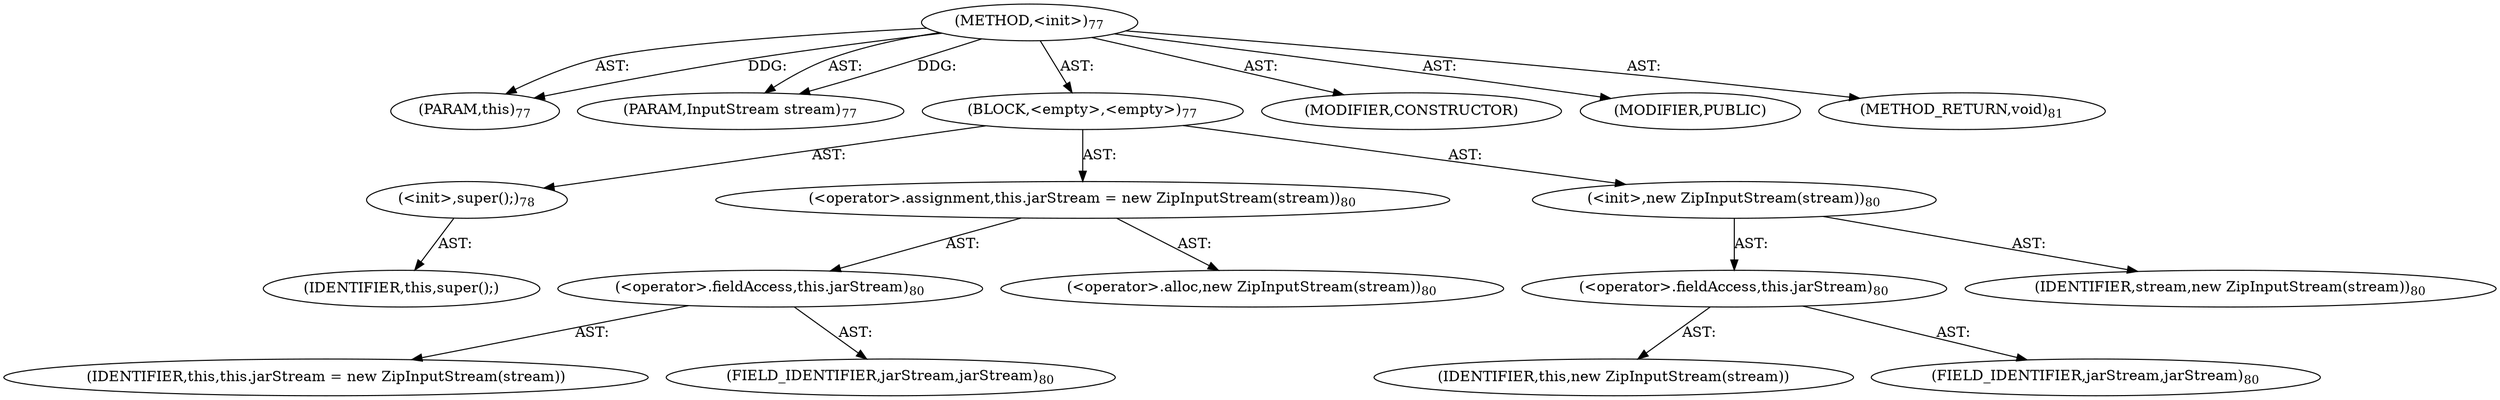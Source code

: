 digraph "&lt;init&gt;" {  
"111669149696" [label = <(METHOD,&lt;init&gt;)<SUB>77</SUB>> ]
"115964116992" [label = <(PARAM,this)<SUB>77</SUB>> ]
"115964116993" [label = <(PARAM,InputStream stream)<SUB>77</SUB>> ]
"25769803776" [label = <(BLOCK,&lt;empty&gt;,&lt;empty&gt;)<SUB>77</SUB>> ]
"30064771072" [label = <(&lt;init&gt;,super();)<SUB>78</SUB>> ]
"68719476736" [label = <(IDENTIFIER,this,super();)> ]
"30064771073" [label = <(&lt;operator&gt;.assignment,this.jarStream = new ZipInputStream(stream))<SUB>80</SUB>> ]
"30064771074" [label = <(&lt;operator&gt;.fieldAccess,this.jarStream)<SUB>80</SUB>> ]
"68719476737" [label = <(IDENTIFIER,this,this.jarStream = new ZipInputStream(stream))> ]
"55834574848" [label = <(FIELD_IDENTIFIER,jarStream,jarStream)<SUB>80</SUB>> ]
"30064771075" [label = <(&lt;operator&gt;.alloc,new ZipInputStream(stream))<SUB>80</SUB>> ]
"30064771076" [label = <(&lt;init&gt;,new ZipInputStream(stream))<SUB>80</SUB>> ]
"30064771077" [label = <(&lt;operator&gt;.fieldAccess,this.jarStream)<SUB>80</SUB>> ]
"68719476738" [label = <(IDENTIFIER,this,new ZipInputStream(stream))> ]
"55834574849" [label = <(FIELD_IDENTIFIER,jarStream,jarStream)<SUB>80</SUB>> ]
"68719476739" [label = <(IDENTIFIER,stream,new ZipInputStream(stream))<SUB>80</SUB>> ]
"133143986177" [label = <(MODIFIER,CONSTRUCTOR)> ]
"133143986178" [label = <(MODIFIER,PUBLIC)> ]
"128849018880" [label = <(METHOD_RETURN,void)<SUB>81</SUB>> ]
  "111669149696" -> "115964116992"  [ label = "AST: "] 
  "111669149696" -> "115964116993"  [ label = "AST: "] 
  "111669149696" -> "25769803776"  [ label = "AST: "] 
  "111669149696" -> "133143986177"  [ label = "AST: "] 
  "111669149696" -> "133143986178"  [ label = "AST: "] 
  "111669149696" -> "128849018880"  [ label = "AST: "] 
  "25769803776" -> "30064771072"  [ label = "AST: "] 
  "25769803776" -> "30064771073"  [ label = "AST: "] 
  "25769803776" -> "30064771076"  [ label = "AST: "] 
  "30064771072" -> "68719476736"  [ label = "AST: "] 
  "30064771073" -> "30064771074"  [ label = "AST: "] 
  "30064771073" -> "30064771075"  [ label = "AST: "] 
  "30064771074" -> "68719476737"  [ label = "AST: "] 
  "30064771074" -> "55834574848"  [ label = "AST: "] 
  "30064771076" -> "30064771077"  [ label = "AST: "] 
  "30064771076" -> "68719476739"  [ label = "AST: "] 
  "30064771077" -> "68719476738"  [ label = "AST: "] 
  "30064771077" -> "55834574849"  [ label = "AST: "] 
  "111669149696" -> "115964116992"  [ label = "DDG: "] 
  "111669149696" -> "115964116993"  [ label = "DDG: "] 
}
